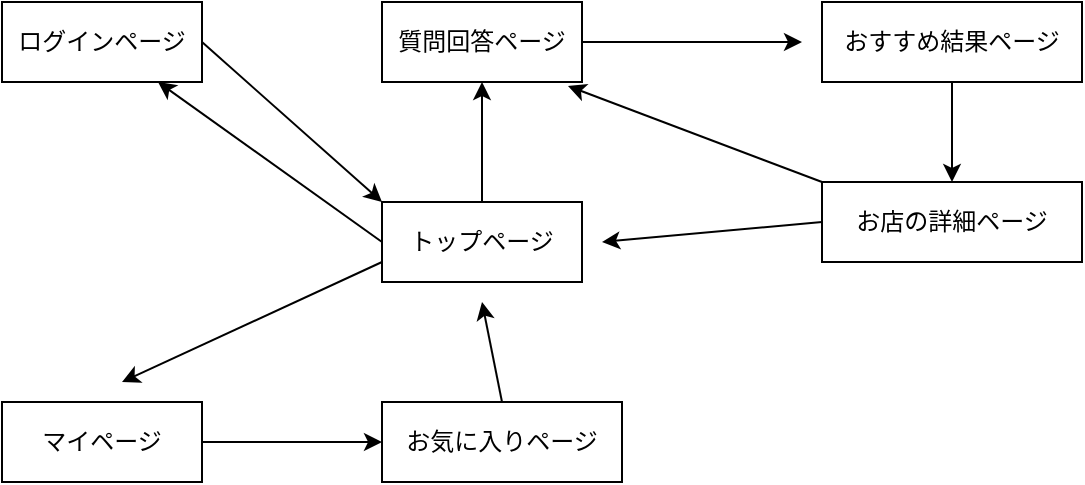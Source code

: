 <mxfile>
    <diagram id="IUrN05mFxdj-ggtUQ1nQ" name="ページ1">
        <mxGraphModel dx="1456" dy="779" grid="1" gridSize="10" guides="1" tooltips="1" connect="1" arrows="1" fold="1" page="1" pageScale="1" pageWidth="827" pageHeight="1169" math="0" shadow="0">
            <root>
                <mxCell id="0"/>
                <mxCell id="1" parent="0"/>
                <mxCell id="163" style="edgeStyle=none;html=1;exitX=1;exitY=0.5;exitDx=0;exitDy=0;entryX=0;entryY=0;entryDx=0;entryDy=0;" edge="1" parent="1" source="145" target="155">
                    <mxGeometry relative="1" as="geometry"/>
                </mxCell>
                <mxCell id="145" value="ログインページ" style="whiteSpace=wrap;html=1;align=center;" vertex="1" parent="1">
                    <mxGeometry x="90" y="140" width="100" height="40" as="geometry"/>
                </mxCell>
                <mxCell id="159" style="edgeStyle=none;html=1;exitX=1;exitY=0.5;exitDx=0;exitDy=0;" edge="1" parent="1" source="146">
                    <mxGeometry relative="1" as="geometry">
                        <mxPoint x="490" y="160" as="targetPoint"/>
                    </mxGeometry>
                </mxCell>
                <mxCell id="146" value="質問回答ページ" style="whiteSpace=wrap;html=1;align=center;" vertex="1" parent="1">
                    <mxGeometry x="280" y="140" width="100" height="40" as="geometry"/>
                </mxCell>
                <mxCell id="160" style="edgeStyle=none;html=1;exitX=0.5;exitY=1;exitDx=0;exitDy=0;" edge="1" parent="1" source="147" target="154">
                    <mxGeometry relative="1" as="geometry"/>
                </mxCell>
                <mxCell id="147" value="おすすめ結果ページ" style="whiteSpace=wrap;html=1;align=center;" vertex="1" parent="1">
                    <mxGeometry x="500" y="140" width="130" height="40" as="geometry"/>
                </mxCell>
                <mxCell id="166" style="edgeStyle=none;html=1;exitX=0.5;exitY=0;exitDx=0;exitDy=0;" edge="1" parent="1" source="151">
                    <mxGeometry relative="1" as="geometry">
                        <mxPoint x="330" y="290" as="targetPoint"/>
                    </mxGeometry>
                </mxCell>
                <mxCell id="151" value="お気に入りページ" style="whiteSpace=wrap;html=1;align=center;" vertex="1" parent="1">
                    <mxGeometry x="280" y="340" width="120" height="40" as="geometry"/>
                </mxCell>
                <mxCell id="161" style="edgeStyle=none;html=1;exitX=0;exitY=0.5;exitDx=0;exitDy=0;" edge="1" parent="1" source="154">
                    <mxGeometry relative="1" as="geometry">
                        <mxPoint x="390" y="260" as="targetPoint"/>
                    </mxGeometry>
                </mxCell>
                <mxCell id="154" value="お店の詳細ページ" style="whiteSpace=wrap;html=1;align=center;" vertex="1" parent="1">
                    <mxGeometry x="500" y="230" width="130" height="40" as="geometry"/>
                </mxCell>
                <mxCell id="157" style="edgeStyle=none;html=1;exitX=0;exitY=0.5;exitDx=0;exitDy=0;" edge="1" parent="1" source="155" target="145">
                    <mxGeometry relative="1" as="geometry"/>
                </mxCell>
                <mxCell id="158" style="edgeStyle=none;html=1;exitX=0.5;exitY=0;exitDx=0;exitDy=0;entryX=0.5;entryY=1;entryDx=0;entryDy=0;" edge="1" parent="1" source="155" target="146">
                    <mxGeometry relative="1" as="geometry"/>
                </mxCell>
                <mxCell id="164" style="edgeStyle=none;html=1;exitX=0;exitY=0.75;exitDx=0;exitDy=0;" edge="1" parent="1" source="155">
                    <mxGeometry relative="1" as="geometry">
                        <mxPoint x="150" y="330" as="targetPoint"/>
                    </mxGeometry>
                </mxCell>
                <mxCell id="155" value="トップページ" style="whiteSpace=wrap;html=1;align=center;" vertex="1" parent="1">
                    <mxGeometry x="280" y="240" width="100" height="40" as="geometry"/>
                </mxCell>
                <mxCell id="165" style="edgeStyle=none;html=1;exitX=1;exitY=0.5;exitDx=0;exitDy=0;entryX=0;entryY=0.5;entryDx=0;entryDy=0;" edge="1" parent="1" source="156" target="151">
                    <mxGeometry relative="1" as="geometry"/>
                </mxCell>
                <mxCell id="156" value="マイページ" style="whiteSpace=wrap;html=1;align=center;" vertex="1" parent="1">
                    <mxGeometry x="90" y="340" width="100" height="40" as="geometry"/>
                </mxCell>
                <mxCell id="162" style="edgeStyle=none;html=1;exitX=0;exitY=0;exitDx=0;exitDy=0;entryX=0.93;entryY=1.05;entryDx=0;entryDy=0;entryPerimeter=0;" edge="1" parent="1" source="154" target="146">
                    <mxGeometry relative="1" as="geometry"/>
                </mxCell>
            </root>
        </mxGraphModel>
    </diagram>
</mxfile>